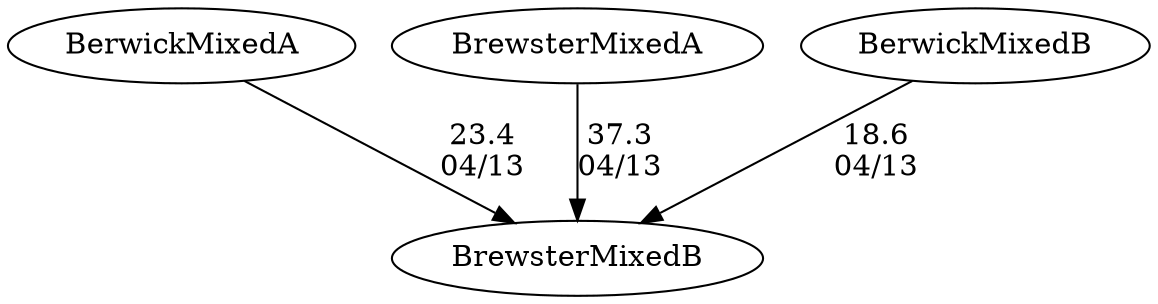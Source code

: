 digraph girls3foursBrewsterMixedB {BrewsterMixedB [URL="girls3foursBrewsterMixedBBrewsterMixedB.html"];BerwickMixedA [URL="girls3foursBrewsterMixedBBerwickMixedA.html"];BrewsterMixedA [URL="girls3foursBrewsterMixedBBrewsterMixedA.html"];BerwickMixedB [URL="girls3foursBrewsterMixedBBerwickMixedB.html"];BrewsterMixedA -> BrewsterMixedB[label="37.3
04/13", weight="63", tooltip="NEIRA Boys & Girls Fours,Berwick Academy vs. Brewster Academy			
Distance: 1500 Conditions: Tail Current with a strong tail/cross wind with occasional gusts. Fun conditions for first race of the season! Thank you for Brewster for making the trip. Comments: Mixed boats were exhibition events and a combo of boys and girls of various skill levels - anything to get some new rowers more racing experience!
None", URL="https://www.row2k.com/results/resultspage.cfm?UID=193F4296CB862153CF0FD21B95E6AB20&cat=5", random="random"]; 
BerwickMixedA -> BrewsterMixedB[label="23.4
04/13", weight="77", tooltip="NEIRA Boys & Girls Fours,Berwick Academy vs. Brewster Academy			
Distance: 1500 Conditions: Tail Current with a strong tail/cross wind with occasional gusts. Fun conditions for first race of the season! Thank you for Brewster for making the trip. Comments: Mixed boats were exhibition events and a combo of boys and girls of various skill levels - anything to get some new rowers more racing experience!
None", URL="https://www.row2k.com/results/resultspage.cfm?UID=193F4296CB862153CF0FD21B95E6AB20&cat=5", random="random"]; 
BerwickMixedB -> BrewsterMixedB[label="18.6
04/13", weight="82", tooltip="NEIRA Boys & Girls Fours,Berwick Academy vs. Brewster Academy			
Distance: 1500 Conditions: Tail Current with a strong tail/cross wind with occasional gusts. Fun conditions for first race of the season! Thank you for Brewster for making the trip. Comments: Mixed boats were exhibition events and a combo of boys and girls of various skill levels - anything to get some new rowers more racing experience!
None", URL="https://www.row2k.com/results/resultspage.cfm?UID=193F4296CB862153CF0FD21B95E6AB20&cat=5", random="random"]}